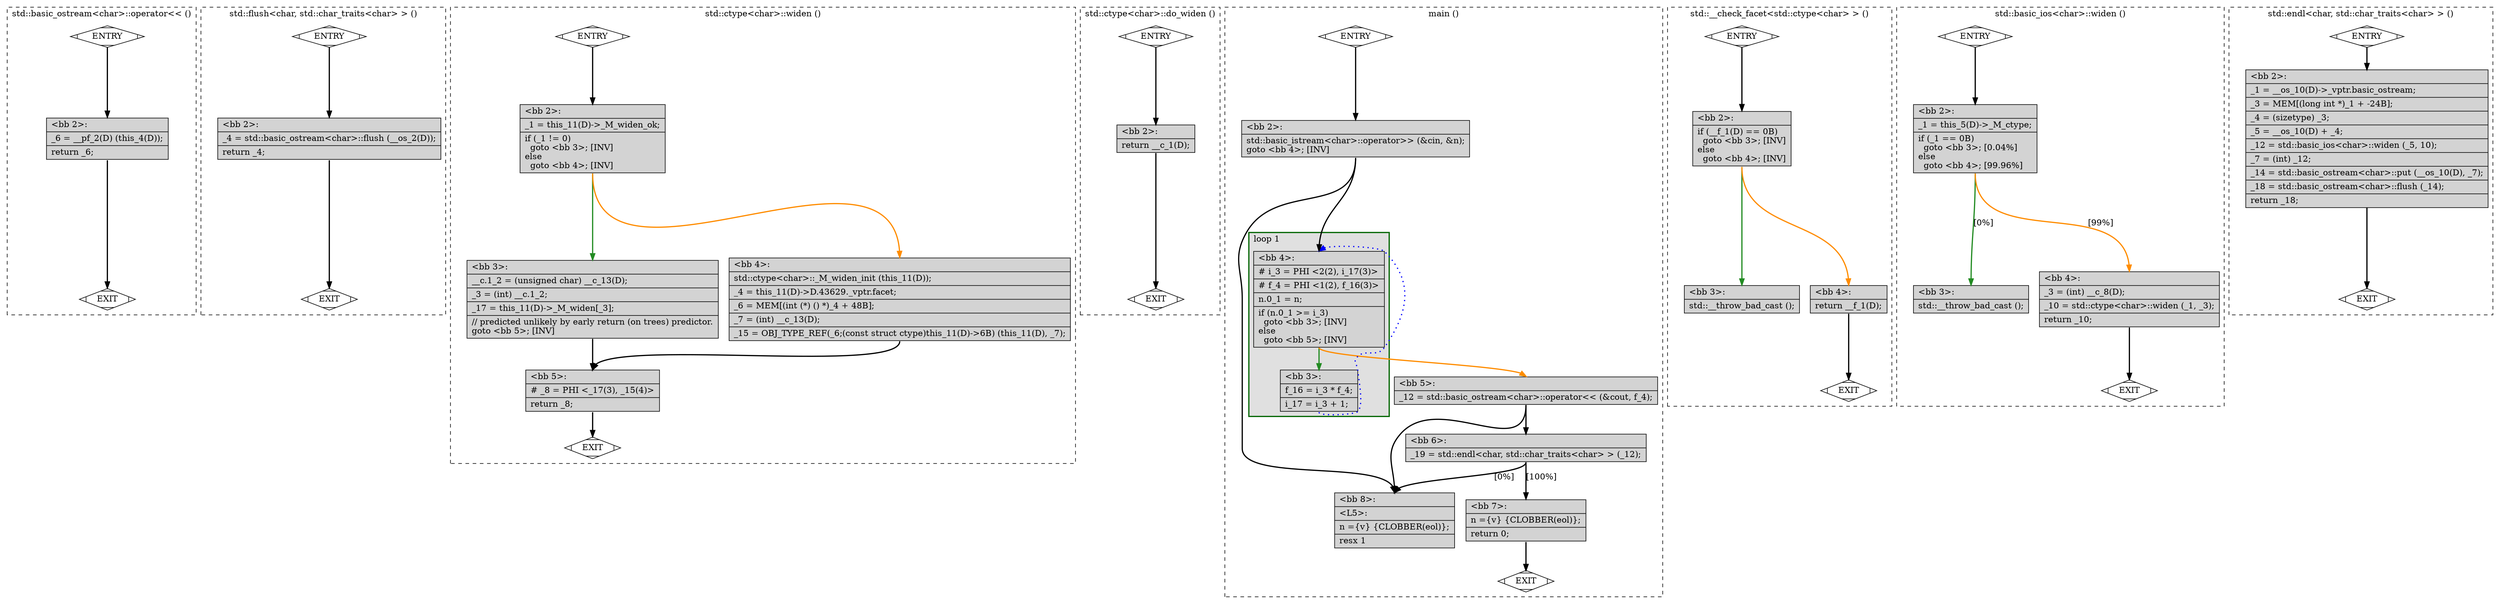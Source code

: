digraph "lab1.cpp.037t.esra" {
overlap=false;
subgraph "cluster_std::basic_ostream<char>::operator<<" {
	style="dashed";
	color="black";
	label="std::basic_ostream<char>::operator<< ()";
	fn_2313_basic_block_0 [shape=Mdiamond,style=filled,fillcolor=white,label="ENTRY"];

	fn_2313_basic_block_1 [shape=Mdiamond,style=filled,fillcolor=white,label="EXIT"];

	fn_2313_basic_block_2 [shape=record,style=filled,fillcolor=lightgrey,label="{\<bb\ 2\>:\l\
|_6\ =\ __pf_2(D)\ (this_4(D));\l\
|return\ _6;\l\
}"];

	fn_2313_basic_block_0:s -> fn_2313_basic_block_2:n [style="solid,bold",color=black,weight=100,constraint=true];
	fn_2313_basic_block_2:s -> fn_2313_basic_block_1:n [style="solid,bold",color=black,weight=10,constraint=true];
	fn_2313_basic_block_0:s -> fn_2313_basic_block_1:n [style="invis",constraint=true];
}
subgraph "cluster_std::flush<char, std::char_traits<char> >" {
	style="dashed";
	color="black";
	label="std::flush<char, std::char_traits<char> > ()";
	fn_2416_basic_block_0 [shape=Mdiamond,style=filled,fillcolor=white,label="ENTRY"];

	fn_2416_basic_block_1 [shape=Mdiamond,style=filled,fillcolor=white,label="EXIT"];

	fn_2416_basic_block_2 [shape=record,style=filled,fillcolor=lightgrey,label="{\<bb\ 2\>:\l\
|_4\ =\ std::basic_ostream\<char\>::flush\ (__os_2(D));\l\
|return\ _4;\l\
}"];

	fn_2416_basic_block_0:s -> fn_2416_basic_block_2:n [style="solid,bold",color=black,weight=100,constraint=true];
	fn_2416_basic_block_2:s -> fn_2416_basic_block_1:n [style="solid,bold",color=black,weight=10,constraint=true];
	fn_2416_basic_block_0:s -> fn_2416_basic_block_1:n [style="invis",constraint=true];
}
subgraph "cluster_std::ctype<char>::widen" {
	style="dashed";
	color="black";
	label="std::ctype<char>::widen ()";
	fn_1805_basic_block_0 [shape=Mdiamond,style=filled,fillcolor=white,label="ENTRY"];

	fn_1805_basic_block_1 [shape=Mdiamond,style=filled,fillcolor=white,label="EXIT"];

	fn_1805_basic_block_2 [shape=record,style=filled,fillcolor=lightgrey,label="{\<bb\ 2\>:\l\
|_1\ =\ this_11(D)-\>_M_widen_ok;\l\
|if\ (_1\ !=\ 0)\l\
\ \ goto\ \<bb\ 3\>;\ [INV]\l\
else\l\
\ \ goto\ \<bb\ 4\>;\ [INV]\l\
}"];

	fn_1805_basic_block_3 [shape=record,style=filled,fillcolor=lightgrey,label="{\<bb\ 3\>:\l\
|__c.1_2\ =\ (unsigned\ char)\ __c_13(D);\l\
|_3\ =\ (int)\ __c.1_2;\l\
|_17\ =\ this_11(D)-\>_M_widen[_3];\l\
|//\ predicted\ unlikely\ by\ early\ return\ (on\ trees)\ predictor.\l\
goto\ \<bb\ 5\>;\ [INV]\l\
}"];

	fn_1805_basic_block_4 [shape=record,style=filled,fillcolor=lightgrey,label="{\<bb\ 4\>:\l\
|std::ctype\<char\>::_M_widen_init\ (this_11(D));\l\
|_4\ =\ this_11(D)-\>D.43629._vptr.facet;\l\
|_6\ =\ MEM[(int\ (*)\ ()\ *)_4\ +\ 48B];\l\
|_7\ =\ (int)\ __c_13(D);\l\
|_15\ =\ OBJ_TYPE_REF(_6;(const\ struct\ ctype)this_11(D)-\>6B)\ (this_11(D),\ _7);\l\
}"];

	fn_1805_basic_block_5 [shape=record,style=filled,fillcolor=lightgrey,label="{\<bb\ 5\>:\l\
|#\ _8\ =\ PHI\ \<_17(3),\ _15(4)\>\l\
|return\ _8;\l\
}"];

	fn_1805_basic_block_0:s -> fn_1805_basic_block_2:n [style="solid,bold",color=black,weight=100,constraint=true];
	fn_1805_basic_block_2:s -> fn_1805_basic_block_3:n [style="solid,bold",color=forestgreen,weight=10,constraint=true];
	fn_1805_basic_block_2:s -> fn_1805_basic_block_4:n [style="solid,bold",color=darkorange,weight=10,constraint=true];
	fn_1805_basic_block_3:s -> fn_1805_basic_block_5:n [style="solid,bold",color=black,weight=100,constraint=true];
	fn_1805_basic_block_4:s -> fn_1805_basic_block_5:n [style="solid,bold",color=black,weight=100,constraint=true];
	fn_1805_basic_block_5:s -> fn_1805_basic_block_1:n [style="solid,bold",color=black,weight=10,constraint=true];
	fn_1805_basic_block_0:s -> fn_1805_basic_block_1:n [style="invis",constraint=true];
}
subgraph "cluster_std::ctype<char>::do_widen" {
	style="dashed";
	color="black";
	label="std::ctype<char>::do_widen ()";
	fn_1810_basic_block_0 [shape=Mdiamond,style=filled,fillcolor=white,label="ENTRY"];

	fn_1810_basic_block_1 [shape=Mdiamond,style=filled,fillcolor=white,label="EXIT"];

	fn_1810_basic_block_2 [shape=record,style=filled,fillcolor=lightgrey,label="{\<bb\ 2\>:\l\
|return\ __c_1(D);\l\
}"];

	fn_1810_basic_block_0:s -> fn_1810_basic_block_2:n [style="solid,bold",color=black,weight=100,constraint=true];
	fn_1810_basic_block_2:s -> fn_1810_basic_block_1:n [style="solid,bold",color=black,weight=10,constraint=true];
	fn_1810_basic_block_0:s -> fn_1810_basic_block_1:n [style="invis",constraint=true];
}
subgraph "cluster_main" {
	style="dashed";
	color="black";
	label="main ()";
	subgraph cluster_2057_1 {
	style="filled";
	color="darkgreen";
	fillcolor="grey88";
	label="loop 1";
	labeljust=l;
	penwidth=2;
	fn_2057_basic_block_4 [shape=record,style=filled,fillcolor=lightgrey,label="{\<bb\ 4\>:\l\
|#\ i_3\ =\ PHI\ \<2(2),\ i_17(3)\>\l\
|#\ f_4\ =\ PHI\ \<1(2),\ f_16(3)\>\l\
|n.0_1\ =\ n;\l\
|if\ (n.0_1\ \>=\ i_3)\l\
\ \ goto\ \<bb\ 3\>;\ [INV]\l\
else\l\
\ \ goto\ \<bb\ 5\>;\ [INV]\l\
}"];

	fn_2057_basic_block_3 [shape=record,style=filled,fillcolor=lightgrey,label="{\<bb\ 3\>:\l\
|f_16\ =\ i_3\ *\ f_4;\l\
|i_17\ =\ i_3\ +\ 1;\l\
}"];

	}
	fn_2057_basic_block_0 [shape=Mdiamond,style=filled,fillcolor=white,label="ENTRY"];

	fn_2057_basic_block_1 [shape=Mdiamond,style=filled,fillcolor=white,label="EXIT"];

	fn_2057_basic_block_2 [shape=record,style=filled,fillcolor=lightgrey,label="{\<bb\ 2\>:\l\
|std::basic_istream\<char\>::operator\>\>\ (&cin,\ &n);\l\
goto\ \<bb\ 4\>;\ [INV]\l\
}"];

	fn_2057_basic_block_5 [shape=record,style=filled,fillcolor=lightgrey,label="{\<bb\ 5\>:\l\
|_12\ =\ std::basic_ostream\<char\>::operator\<\<\ (&cout,\ f_4);\l\
}"];

	fn_2057_basic_block_6 [shape=record,style=filled,fillcolor=lightgrey,label="{\<bb\ 6\>:\l\
|_19\ =\ std::endl\<char,\ std::char_traits\<char\>\ \>\ (_12);\l\
}"];

	fn_2057_basic_block_7 [shape=record,style=filled,fillcolor=lightgrey,label="{\<bb\ 7\>:\l\
|n\ =\{v\}\ \{CLOBBER(eol)\};\l\
|return\ 0;\l\
}"];

	fn_2057_basic_block_8 [shape=record,style=filled,fillcolor=lightgrey,label="{\<bb\ 8\>:\l\
|\<L5\>:\l\
|n\ =\{v\}\ \{CLOBBER(eol)\};\l\
|resx\ 1\l\
}"];

	fn_2057_basic_block_0:s -> fn_2057_basic_block_2:n [style="solid,bold",color=black,weight=100,constraint=true];
	fn_2057_basic_block_2:s -> fn_2057_basic_block_8:n [style="solid,bold",color=black,weight=10,constraint=true];
	fn_2057_basic_block_2:s -> fn_2057_basic_block_4:n [style="solid,bold",color=black,weight=100,constraint=true];
	fn_2057_basic_block_3:s -> fn_2057_basic_block_4:n [style="dotted,bold",color=blue,weight=10,constraint=false];
	fn_2057_basic_block_4:s -> fn_2057_basic_block_3:n [style="solid,bold",color=forestgreen,weight=10,constraint=true];
	fn_2057_basic_block_4:s -> fn_2057_basic_block_5:n [style="solid,bold",color=darkorange,weight=10,constraint=true];
	fn_2057_basic_block_5:s -> fn_2057_basic_block_8:n [style="solid,bold",color=black,weight=10,constraint=true];
	fn_2057_basic_block_5:s -> fn_2057_basic_block_6:n [style="solid,bold",color=black,weight=100,constraint=true];
	fn_2057_basic_block_6:s -> fn_2057_basic_block_7:n [style="solid,bold",color=black,weight=100,constraint=true,label="[100%]"];
	fn_2057_basic_block_6:s -> fn_2057_basic_block_8:n [style="solid,bold",color=black,weight=10,constraint=true,label="[0%]"];
	fn_2057_basic_block_7:s -> fn_2057_basic_block_1:n [style="solid,bold",color=black,weight=10,constraint=true];
	fn_2057_basic_block_0:s -> fn_2057_basic_block_1:n [style="invis",constraint=true];
}
subgraph "cluster_std::__check_facet<std::ctype<char> >" {
	style="dashed";
	color="black";
	label="std::__check_facet<std::ctype<char> > ()";
	fn_2484_basic_block_0 [shape=Mdiamond,style=filled,fillcolor=white,label="ENTRY"];

	fn_2484_basic_block_1 [shape=Mdiamond,style=filled,fillcolor=white,label="EXIT"];

	fn_2484_basic_block_2 [shape=record,style=filled,fillcolor=lightgrey,label="{\<bb\ 2\>:\l\
|if\ (__f_1(D)\ ==\ 0B)\l\
\ \ goto\ \<bb\ 3\>;\ [INV]\l\
else\l\
\ \ goto\ \<bb\ 4\>;\ [INV]\l\
}"];

	fn_2484_basic_block_3 [shape=record,style=filled,fillcolor=lightgrey,label="{\<bb\ 3\>:\l\
|std::__throw_bad_cast\ ();\l\
}"];

	fn_2484_basic_block_4 [shape=record,style=filled,fillcolor=lightgrey,label="{\<bb\ 4\>:\l\
|return\ __f_1(D);\l\
}"];

	fn_2484_basic_block_0:s -> fn_2484_basic_block_2:n [style="solid,bold",color=black,weight=100,constraint=true];
	fn_2484_basic_block_2:s -> fn_2484_basic_block_3:n [style="solid,bold",color=forestgreen,weight=10,constraint=true];
	fn_2484_basic_block_2:s -> fn_2484_basic_block_4:n [style="solid,bold",color=darkorange,weight=10,constraint=true];
	fn_2484_basic_block_4:s -> fn_2484_basic_block_1:n [style="solid,bold",color=black,weight=10,constraint=true];
	fn_2484_basic_block_0:s -> fn_2484_basic_block_1:n [style="invis",constraint=true];
}
subgraph "cluster_std::basic_ios<char>::widen" {
	style="dashed";
	color="black";
	label="std::basic_ios<char>::widen ()";
	fn_2415_basic_block_0 [shape=Mdiamond,style=filled,fillcolor=white,label="ENTRY"];

	fn_2415_basic_block_1 [shape=Mdiamond,style=filled,fillcolor=white,label="EXIT"];

	fn_2415_basic_block_2 [shape=record,style=filled,fillcolor=lightgrey,label="{\<bb\ 2\>:\l\
|_1\ =\ this_5(D)-\>_M_ctype;\l\
|if\ (_1\ ==\ 0B)\l\
\ \ goto\ \<bb\ 3\>;\ [0.04%]\l\
else\l\
\ \ goto\ \<bb\ 4\>;\ [99.96%]\l\
}"];

	fn_2415_basic_block_3 [shape=record,style=filled,fillcolor=lightgrey,label="{\<bb\ 3\>:\l\
|std::__throw_bad_cast\ ();\l\
}"];

	fn_2415_basic_block_4 [shape=record,style=filled,fillcolor=lightgrey,label="{\<bb\ 4\>:\l\
|_3\ =\ (int)\ __c_8(D);\l\
|_10\ =\ std::ctype\<char\>::widen\ (_1,\ _3);\l\
|return\ _10;\l\
}"];

	fn_2415_basic_block_0:s -> fn_2415_basic_block_2:n [style="solid,bold",color=black,weight=100,constraint=true];
	fn_2415_basic_block_2:s -> fn_2415_basic_block_3:n [style="solid,bold",color=forestgreen,weight=10,constraint=true,label="[0%]"];
	fn_2415_basic_block_2:s -> fn_2415_basic_block_4:n [style="solid,bold",color=darkorange,weight=10,constraint=true,label="[99%]"];
	fn_2415_basic_block_4:s -> fn_2415_basic_block_1:n [style="solid,bold",color=black,weight=10,constraint=true];
	fn_2415_basic_block_0:s -> fn_2415_basic_block_1:n [style="invis",constraint=true];
}
subgraph "cluster_std::endl<char, std::char_traits<char> >" {
	style="dashed";
	color="black";
	label="std::endl<char, std::char_traits<char> > ()";
	fn_2312_basic_block_0 [shape=Mdiamond,style=filled,fillcolor=white,label="ENTRY"];

	fn_2312_basic_block_1 [shape=Mdiamond,style=filled,fillcolor=white,label="EXIT"];

	fn_2312_basic_block_2 [shape=record,style=filled,fillcolor=lightgrey,label="{\<bb\ 2\>:\l\
|_1\ =\ __os_10(D)-\>_vptr.basic_ostream;\l\
|_3\ =\ MEM[(long\ int\ *)_1\ +\ -24B];\l\
|_4\ =\ (sizetype)\ _3;\l\
|_5\ =\ __os_10(D)\ +\ _4;\l\
|_12\ =\ std::basic_ios\<char\>::widen\ (_5,\ 10);\l\
|_7\ =\ (int)\ _12;\l\
|_14\ =\ std::basic_ostream\<char\>::put\ (__os_10(D),\ _7);\l\
|_18\ =\ std::basic_ostream\<char\>::flush\ (_14);\l\
|return\ _18;\l\
}"];

	fn_2312_basic_block_0:s -> fn_2312_basic_block_2:n [style="solid,bold",color=black,weight=100,constraint=true];
	fn_2312_basic_block_2:s -> fn_2312_basic_block_1:n [style="solid,bold",color=black,weight=10,constraint=true];
	fn_2312_basic_block_0:s -> fn_2312_basic_block_1:n [style="invis",constraint=true];
}
}

